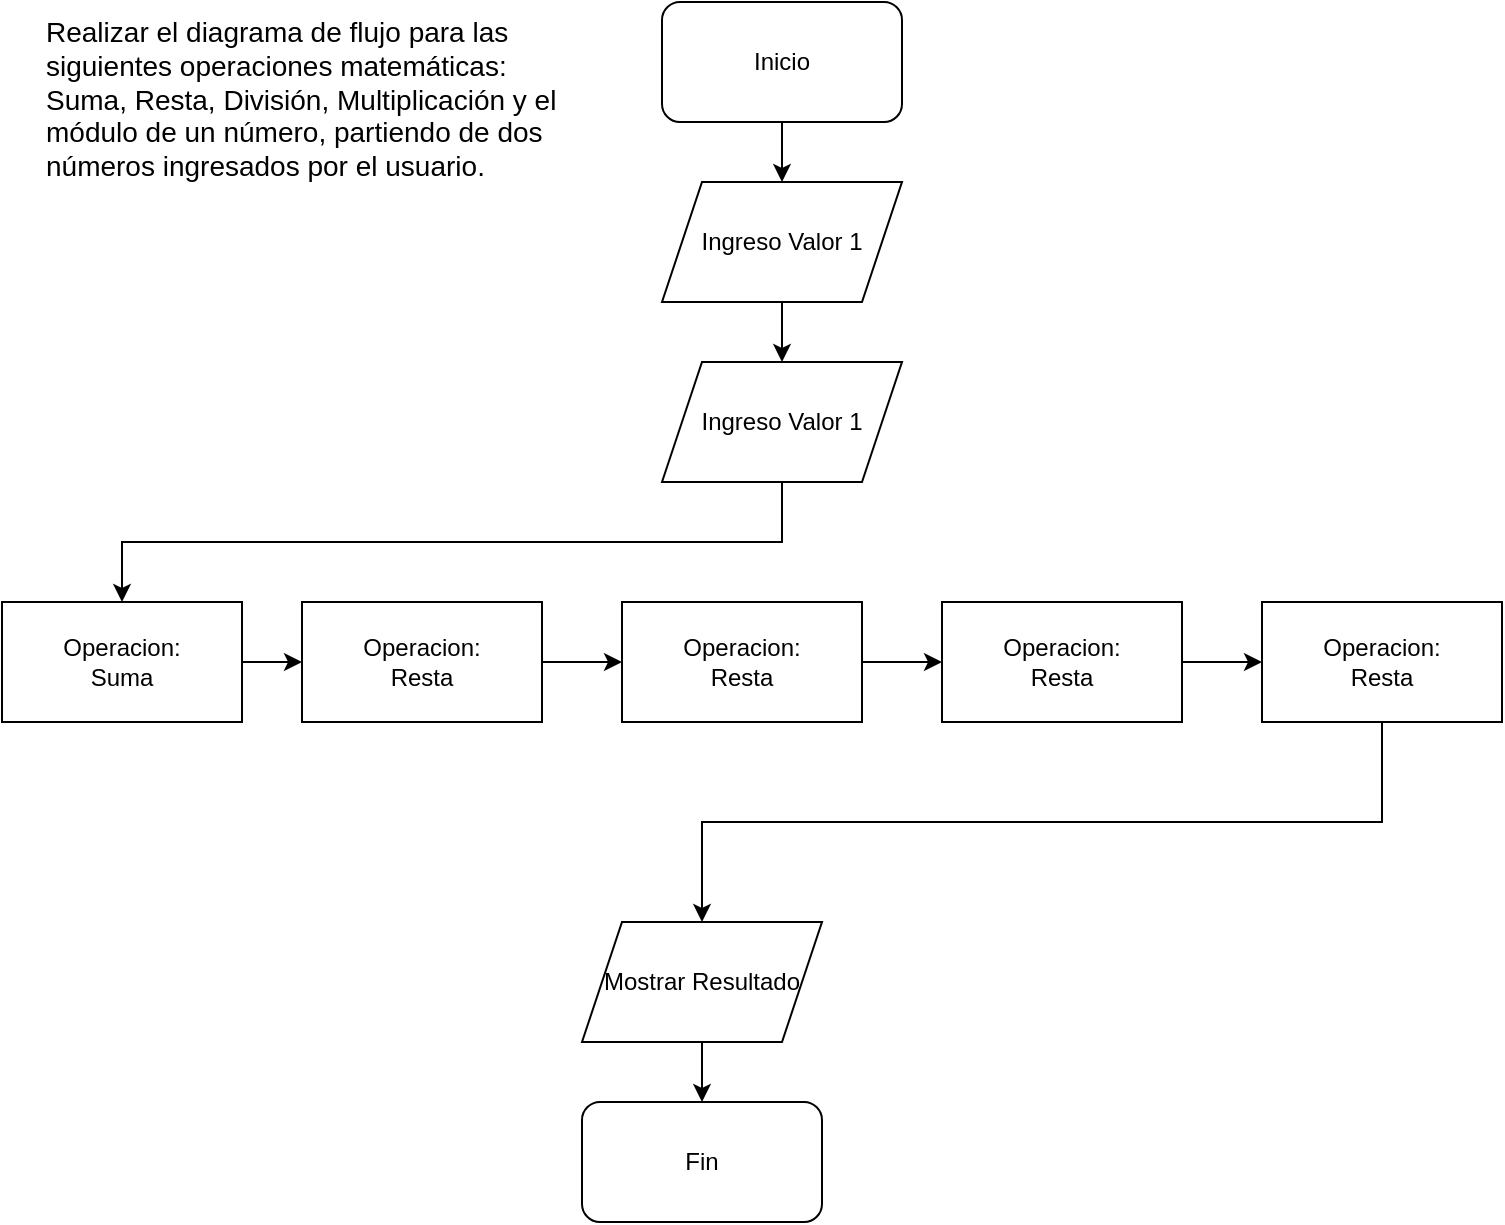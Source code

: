 <mxfile version="14.6.13" type="device"><diagram id="CBM98aa_4mQ65iMjqgtN" name="Page-1"><mxGraphModel dx="2076" dy="1150" grid="1" gridSize="10" guides="1" tooltips="1" connect="1" arrows="1" fold="1" page="1" pageScale="1" pageWidth="850" pageHeight="1100" math="0" shadow="0"><root><mxCell id="0"/><mxCell id="1" parent="0"/><mxCell id="EpHy3s9g-M4eaF77hnjK-3" style="edgeStyle=orthogonalEdgeStyle;rounded=0;orthogonalLoop=1;jettySize=auto;html=1;exitX=0.5;exitY=1;exitDx=0;exitDy=0;entryX=0.5;entryY=0;entryDx=0;entryDy=0;" edge="1" parent="1" source="EpHy3s9g-M4eaF77hnjK-1" target="EpHy3s9g-M4eaF77hnjK-2"><mxGeometry relative="1" as="geometry"/></mxCell><mxCell id="EpHy3s9g-M4eaF77hnjK-1" value="Inicio" style="rounded=1;whiteSpace=wrap;html=1;" vertex="1" parent="1"><mxGeometry x="380" y="80" width="120" height="60" as="geometry"/></mxCell><mxCell id="EpHy3s9g-M4eaF77hnjK-5" style="edgeStyle=orthogonalEdgeStyle;rounded=0;orthogonalLoop=1;jettySize=auto;html=1;exitX=0.5;exitY=1;exitDx=0;exitDy=0;entryX=0.5;entryY=0;entryDx=0;entryDy=0;" edge="1" parent="1" source="EpHy3s9g-M4eaF77hnjK-2" target="EpHy3s9g-M4eaF77hnjK-4"><mxGeometry relative="1" as="geometry"/></mxCell><mxCell id="EpHy3s9g-M4eaF77hnjK-2" value="&lt;div&gt;Ingreso Valor 1&lt;/div&gt;" style="shape=parallelogram;perimeter=parallelogramPerimeter;whiteSpace=wrap;html=1;fixedSize=1;" vertex="1" parent="1"><mxGeometry x="380" y="170" width="120" height="60" as="geometry"/></mxCell><mxCell id="EpHy3s9g-M4eaF77hnjK-7" style="edgeStyle=orthogonalEdgeStyle;rounded=0;orthogonalLoop=1;jettySize=auto;html=1;exitX=0.5;exitY=1;exitDx=0;exitDy=0;entryX=0.5;entryY=0;entryDx=0;entryDy=0;" edge="1" parent="1" source="EpHy3s9g-M4eaF77hnjK-4" target="EpHy3s9g-M4eaF77hnjK-6"><mxGeometry relative="1" as="geometry"/></mxCell><mxCell id="EpHy3s9g-M4eaF77hnjK-4" value="&lt;div&gt;Ingreso Valor 1&lt;/div&gt;" style="shape=parallelogram;perimeter=parallelogramPerimeter;whiteSpace=wrap;html=1;fixedSize=1;" vertex="1" parent="1"><mxGeometry x="380" y="260" width="120" height="60" as="geometry"/></mxCell><mxCell id="EpHy3s9g-M4eaF77hnjK-14" style="edgeStyle=orthogonalEdgeStyle;rounded=0;orthogonalLoop=1;jettySize=auto;html=1;entryX=0;entryY=0.5;entryDx=0;entryDy=0;" edge="1" parent="1" source="EpHy3s9g-M4eaF77hnjK-6" target="EpHy3s9g-M4eaF77hnjK-13"><mxGeometry relative="1" as="geometry"/></mxCell><mxCell id="EpHy3s9g-M4eaF77hnjK-6" value="Operacion:&lt;br&gt;&lt;div&gt;Suma&lt;/div&gt;" style="rounded=0;whiteSpace=wrap;html=1;" vertex="1" parent="1"><mxGeometry x="50" y="380" width="120" height="60" as="geometry"/></mxCell><mxCell id="EpHy3s9g-M4eaF77hnjK-12" style="edgeStyle=orthogonalEdgeStyle;rounded=0;orthogonalLoop=1;jettySize=auto;html=1;exitX=0.5;exitY=1;exitDx=0;exitDy=0;entryX=0.5;entryY=0;entryDx=0;entryDy=0;" edge="1" parent="1" source="EpHy3s9g-M4eaF77hnjK-9" target="EpHy3s9g-M4eaF77hnjK-11"><mxGeometry relative="1" as="geometry"/></mxCell><mxCell id="EpHy3s9g-M4eaF77hnjK-9" value="Mostrar Resultado" style="shape=parallelogram;perimeter=parallelogramPerimeter;whiteSpace=wrap;html=1;fixedSize=1;" vertex="1" parent="1"><mxGeometry x="340" y="540" width="120" height="60" as="geometry"/></mxCell><mxCell id="EpHy3s9g-M4eaF77hnjK-11" value="&lt;div&gt;Fin&lt;/div&gt;" style="rounded=1;whiteSpace=wrap;html=1;" vertex="1" parent="1"><mxGeometry x="340" y="630" width="120" height="60" as="geometry"/></mxCell><mxCell id="EpHy3s9g-M4eaF77hnjK-18" style="edgeStyle=orthogonalEdgeStyle;rounded=0;orthogonalLoop=1;jettySize=auto;html=1;exitX=1;exitY=0.5;exitDx=0;exitDy=0;" edge="1" parent="1" source="EpHy3s9g-M4eaF77hnjK-13" target="EpHy3s9g-M4eaF77hnjK-17"><mxGeometry relative="1" as="geometry"/></mxCell><mxCell id="EpHy3s9g-M4eaF77hnjK-13" value="Operacion:&lt;br&gt;&lt;div&gt;Resta&lt;br&gt;&lt;/div&gt;" style="rounded=0;whiteSpace=wrap;html=1;" vertex="1" parent="1"><mxGeometry x="200" y="380" width="120" height="60" as="geometry"/></mxCell><mxCell id="EpHy3s9g-M4eaF77hnjK-23" style="edgeStyle=orthogonalEdgeStyle;rounded=0;orthogonalLoop=1;jettySize=auto;html=1;exitX=0.5;exitY=1;exitDx=0;exitDy=0;entryX=0.5;entryY=0;entryDx=0;entryDy=0;" edge="1" parent="1" source="EpHy3s9g-M4eaF77hnjK-15" target="EpHy3s9g-M4eaF77hnjK-9"><mxGeometry relative="1" as="geometry"/></mxCell><mxCell id="EpHy3s9g-M4eaF77hnjK-15" value="Operacion:&lt;br&gt;&lt;div&gt;Resta&lt;br&gt;&lt;/div&gt;" style="rounded=0;whiteSpace=wrap;html=1;" vertex="1" parent="1"><mxGeometry x="680" y="380" width="120" height="60" as="geometry"/></mxCell><mxCell id="EpHy3s9g-M4eaF77hnjK-20" style="edgeStyle=orthogonalEdgeStyle;rounded=0;orthogonalLoop=1;jettySize=auto;html=1;exitX=1;exitY=0.5;exitDx=0;exitDy=0;" edge="1" parent="1" source="EpHy3s9g-M4eaF77hnjK-16" target="EpHy3s9g-M4eaF77hnjK-15"><mxGeometry relative="1" as="geometry"/></mxCell><mxCell id="EpHy3s9g-M4eaF77hnjK-16" value="Operacion:&lt;br&gt;&lt;div&gt;Resta&lt;br&gt;&lt;/div&gt;" style="rounded=0;whiteSpace=wrap;html=1;" vertex="1" parent="1"><mxGeometry x="520" y="380" width="120" height="60" as="geometry"/></mxCell><mxCell id="EpHy3s9g-M4eaF77hnjK-19" style="edgeStyle=orthogonalEdgeStyle;rounded=0;orthogonalLoop=1;jettySize=auto;html=1;exitX=1;exitY=0.5;exitDx=0;exitDy=0;entryX=0;entryY=0.5;entryDx=0;entryDy=0;" edge="1" parent="1" source="EpHy3s9g-M4eaF77hnjK-17" target="EpHy3s9g-M4eaF77hnjK-16"><mxGeometry relative="1" as="geometry"/></mxCell><mxCell id="EpHy3s9g-M4eaF77hnjK-17" value="Operacion:&lt;br&gt;&lt;div&gt;Resta&lt;br&gt;&lt;/div&gt;" style="rounded=0;whiteSpace=wrap;html=1;" vertex="1" parent="1"><mxGeometry x="360" y="380" width="120" height="60" as="geometry"/></mxCell><mxCell id="EpHy3s9g-M4eaF77hnjK-25" value="&lt;font style=&quot;font-size: 14px&quot;&gt;Realizar el diagrama de flujo para las siguientes operaciones matemáticas: Suma, Resta, División, Multiplicación y el módulo de un número, partiendo de dos números ingresados por el usuario.&lt;/font&gt;" style="text;whiteSpace=wrap;html=1;" vertex="1" parent="1"><mxGeometry x="70" y="80" width="270" height="140" as="geometry"/></mxCell></root></mxGraphModel></diagram></mxfile>